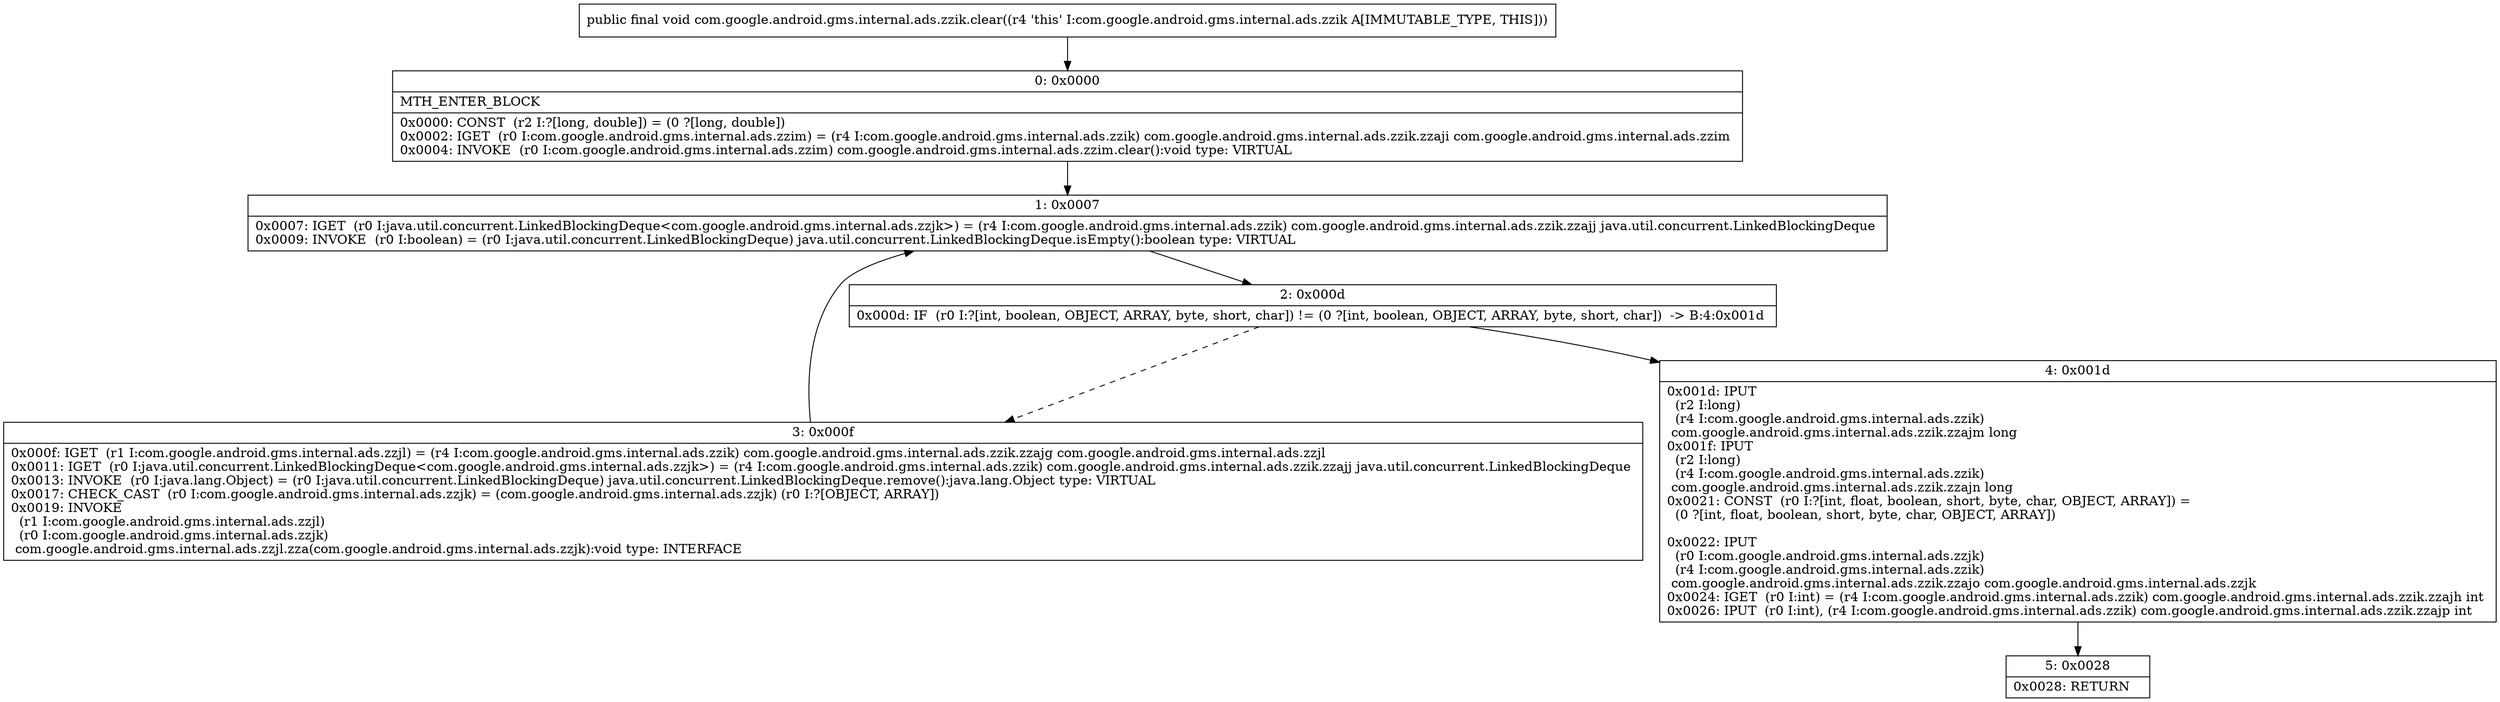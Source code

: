digraph "CFG forcom.google.android.gms.internal.ads.zzik.clear()V" {
Node_0 [shape=record,label="{0\:\ 0x0000|MTH_ENTER_BLOCK\l|0x0000: CONST  (r2 I:?[long, double]) = (0 ?[long, double]) \l0x0002: IGET  (r0 I:com.google.android.gms.internal.ads.zzim) = (r4 I:com.google.android.gms.internal.ads.zzik) com.google.android.gms.internal.ads.zzik.zzaji com.google.android.gms.internal.ads.zzim \l0x0004: INVOKE  (r0 I:com.google.android.gms.internal.ads.zzim) com.google.android.gms.internal.ads.zzim.clear():void type: VIRTUAL \l}"];
Node_1 [shape=record,label="{1\:\ 0x0007|0x0007: IGET  (r0 I:java.util.concurrent.LinkedBlockingDeque\<com.google.android.gms.internal.ads.zzjk\>) = (r4 I:com.google.android.gms.internal.ads.zzik) com.google.android.gms.internal.ads.zzik.zzajj java.util.concurrent.LinkedBlockingDeque \l0x0009: INVOKE  (r0 I:boolean) = (r0 I:java.util.concurrent.LinkedBlockingDeque) java.util.concurrent.LinkedBlockingDeque.isEmpty():boolean type: VIRTUAL \l}"];
Node_2 [shape=record,label="{2\:\ 0x000d|0x000d: IF  (r0 I:?[int, boolean, OBJECT, ARRAY, byte, short, char]) != (0 ?[int, boolean, OBJECT, ARRAY, byte, short, char])  \-\> B:4:0x001d \l}"];
Node_3 [shape=record,label="{3\:\ 0x000f|0x000f: IGET  (r1 I:com.google.android.gms.internal.ads.zzjl) = (r4 I:com.google.android.gms.internal.ads.zzik) com.google.android.gms.internal.ads.zzik.zzajg com.google.android.gms.internal.ads.zzjl \l0x0011: IGET  (r0 I:java.util.concurrent.LinkedBlockingDeque\<com.google.android.gms.internal.ads.zzjk\>) = (r4 I:com.google.android.gms.internal.ads.zzik) com.google.android.gms.internal.ads.zzik.zzajj java.util.concurrent.LinkedBlockingDeque \l0x0013: INVOKE  (r0 I:java.lang.Object) = (r0 I:java.util.concurrent.LinkedBlockingDeque) java.util.concurrent.LinkedBlockingDeque.remove():java.lang.Object type: VIRTUAL \l0x0017: CHECK_CAST  (r0 I:com.google.android.gms.internal.ads.zzjk) = (com.google.android.gms.internal.ads.zzjk) (r0 I:?[OBJECT, ARRAY]) \l0x0019: INVOKE  \l  (r1 I:com.google.android.gms.internal.ads.zzjl)\l  (r0 I:com.google.android.gms.internal.ads.zzjk)\l com.google.android.gms.internal.ads.zzjl.zza(com.google.android.gms.internal.ads.zzjk):void type: INTERFACE \l}"];
Node_4 [shape=record,label="{4\:\ 0x001d|0x001d: IPUT  \l  (r2 I:long)\l  (r4 I:com.google.android.gms.internal.ads.zzik)\l com.google.android.gms.internal.ads.zzik.zzajm long \l0x001f: IPUT  \l  (r2 I:long)\l  (r4 I:com.google.android.gms.internal.ads.zzik)\l com.google.android.gms.internal.ads.zzik.zzajn long \l0x0021: CONST  (r0 I:?[int, float, boolean, short, byte, char, OBJECT, ARRAY]) = \l  (0 ?[int, float, boolean, short, byte, char, OBJECT, ARRAY])\l \l0x0022: IPUT  \l  (r0 I:com.google.android.gms.internal.ads.zzjk)\l  (r4 I:com.google.android.gms.internal.ads.zzik)\l com.google.android.gms.internal.ads.zzik.zzajo com.google.android.gms.internal.ads.zzjk \l0x0024: IGET  (r0 I:int) = (r4 I:com.google.android.gms.internal.ads.zzik) com.google.android.gms.internal.ads.zzik.zzajh int \l0x0026: IPUT  (r0 I:int), (r4 I:com.google.android.gms.internal.ads.zzik) com.google.android.gms.internal.ads.zzik.zzajp int \l}"];
Node_5 [shape=record,label="{5\:\ 0x0028|0x0028: RETURN   \l}"];
MethodNode[shape=record,label="{public final void com.google.android.gms.internal.ads.zzik.clear((r4 'this' I:com.google.android.gms.internal.ads.zzik A[IMMUTABLE_TYPE, THIS])) }"];
MethodNode -> Node_0;
Node_0 -> Node_1;
Node_1 -> Node_2;
Node_2 -> Node_3[style=dashed];
Node_2 -> Node_4;
Node_3 -> Node_1;
Node_4 -> Node_5;
}

